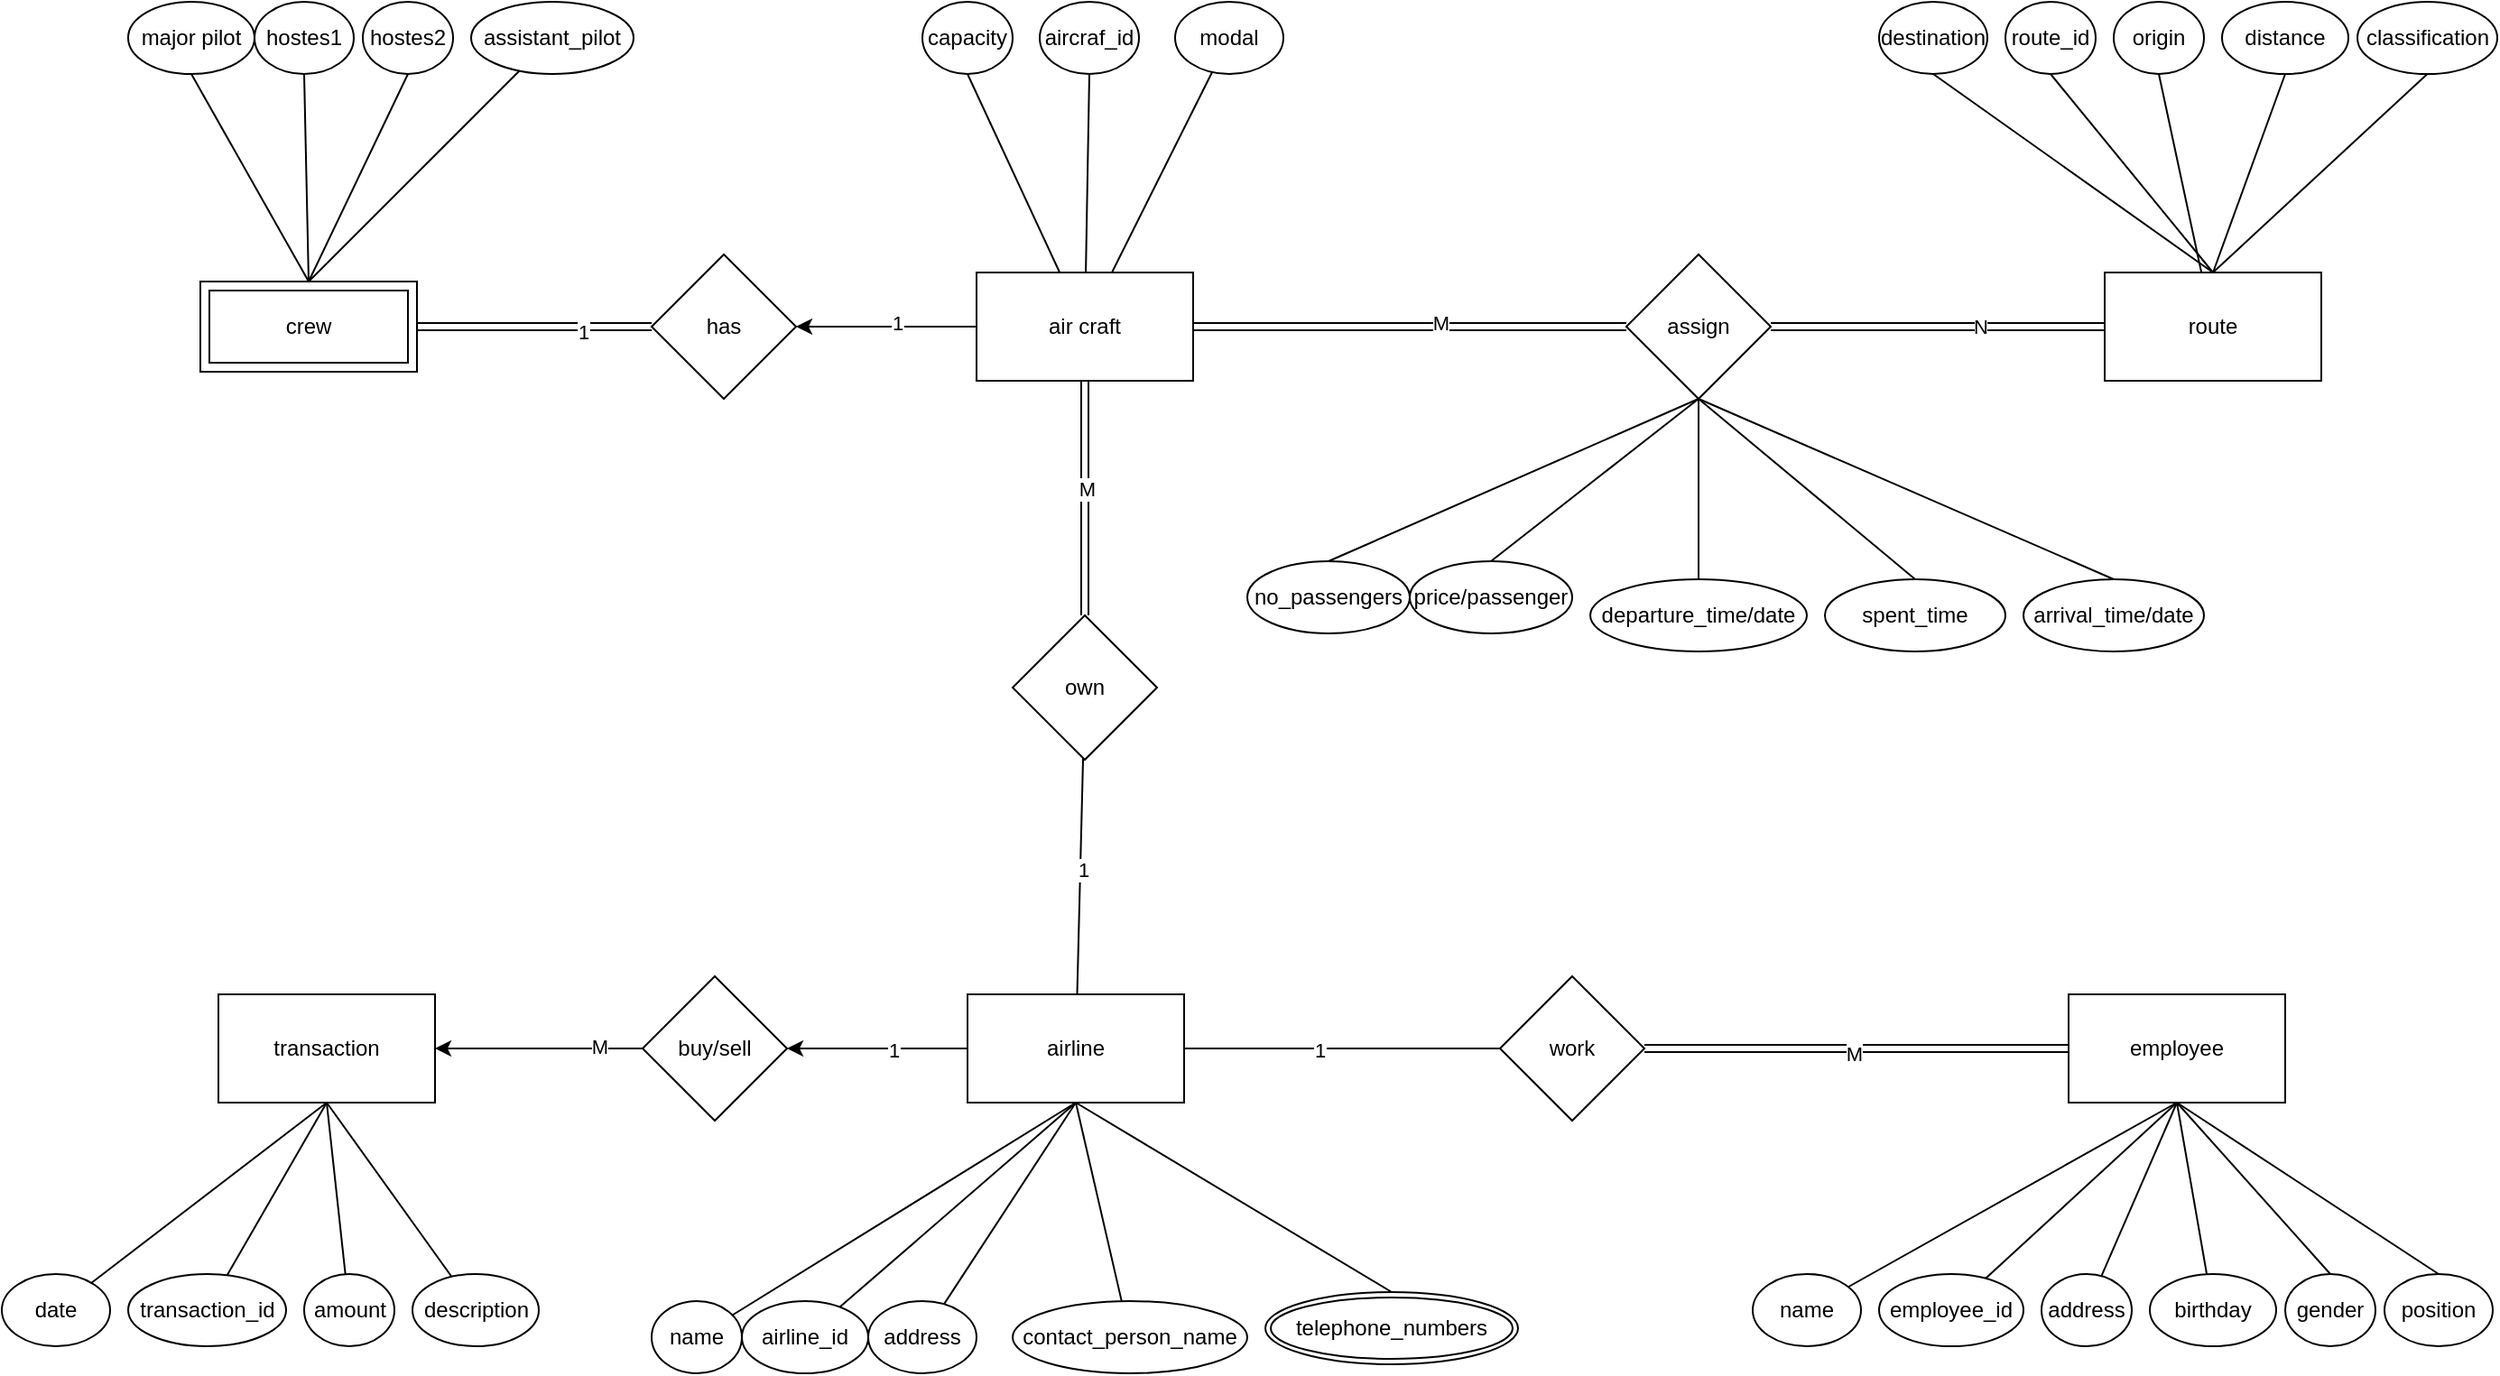 <mxfile>
    <diagram id="Q-HvyDp7jQCQ12iFoTfN" name="Page-1">
        <mxGraphModel dx="2476" dy="830" grid="1" gridSize="10" guides="1" tooltips="1" connect="1" arrows="1" fold="1" page="1" pageScale="1" pageWidth="850" pageHeight="1100" math="0" shadow="0">
            <root>
                <mxCell id="0"/>
                <mxCell id="1" parent="0"/>
                <mxCell id="lw7sW2d9eHdYeLSf7W9c-5" value="" style="rounded=0;orthogonalLoop=1;jettySize=auto;html=1;endArrow=none;endFill=0;exitX=0.5;exitY=1;exitDx=0;exitDy=0;" parent="1" source="lw7sW2d9eHdYeLSf7W9c-2" target="lw7sW2d9eHdYeLSf7W9c-4" edge="1">
                    <mxGeometry relative="1" as="geometry">
                        <mxPoint x="580" y="655" as="sourcePoint"/>
                    </mxGeometry>
                </mxCell>
                <mxCell id="lw7sW2d9eHdYeLSf7W9c-16" value="" style="rounded=0;orthogonalLoop=1;jettySize=auto;html=1;entryX=0.5;entryY=0;entryDx=0;entryDy=0;endArrow=none;endFill=0;exitX=0.5;exitY=1;exitDx=0;exitDy=0;" parent="1" source="lw7sW2d9eHdYeLSf7W9c-2" target="lw7sW2d9eHdYeLSf7W9c-17" edge="1">
                    <mxGeometry relative="1" as="geometry">
                        <mxPoint x="580" y="645" as="targetPoint"/>
                    </mxGeometry>
                </mxCell>
                <mxCell id="lw7sW2d9eHdYeLSf7W9c-175" value="" style="rounded=0;orthogonalLoop=1;jettySize=auto;html=1;endArrow=none;endFill=0;" parent="1" source="lw7sW2d9eHdYeLSf7W9c-2" target="lw7sW2d9eHdYeLSf7W9c-174" edge="1">
                    <mxGeometry relative="1" as="geometry"/>
                </mxCell>
                <mxCell id="lw7sW2d9eHdYeLSf7W9c-180" value="1" style="edgeLabel;html=1;align=center;verticalAlign=middle;resizable=0;points=[];" parent="lw7sW2d9eHdYeLSf7W9c-175" vertex="1" connectable="0">
                    <mxGeometry x="-0.143" y="-1" relative="1" as="geometry">
                        <mxPoint as="offset"/>
                    </mxGeometry>
                </mxCell>
                <mxCell id="lw7sW2d9eHdYeLSf7W9c-182" value="" style="rounded=0;orthogonalLoop=1;jettySize=auto;html=1;endArrow=none;endFill=0;" parent="1" source="lw7sW2d9eHdYeLSf7W9c-2" target="lw7sW2d9eHdYeLSf7W9c-181" edge="1">
                    <mxGeometry relative="1" as="geometry"/>
                </mxCell>
                <mxCell id="lw7sW2d9eHdYeLSf7W9c-185" value="1" style="edgeLabel;html=1;align=center;verticalAlign=middle;resizable=0;points=[];" parent="lw7sW2d9eHdYeLSf7W9c-182" vertex="1" connectable="0">
                    <mxGeometry x="0.064" y="-1" relative="1" as="geometry">
                        <mxPoint as="offset"/>
                    </mxGeometry>
                </mxCell>
                <mxCell id="lw7sW2d9eHdYeLSf7W9c-218" value="" style="edgeStyle=orthogonalEdgeStyle;rounded=0;orthogonalLoop=1;jettySize=auto;html=1;" parent="1" source="lw7sW2d9eHdYeLSf7W9c-2" target="lw7sW2d9eHdYeLSf7W9c-217" edge="1">
                    <mxGeometry relative="1" as="geometry"/>
                </mxCell>
                <mxCell id="lw7sW2d9eHdYeLSf7W9c-220" value="1" style="edgeLabel;html=1;align=center;verticalAlign=middle;resizable=0;points=[];" parent="lw7sW2d9eHdYeLSf7W9c-218" vertex="1" connectable="0">
                    <mxGeometry x="-0.18" y="1" relative="1" as="geometry">
                        <mxPoint as="offset"/>
                    </mxGeometry>
                </mxCell>
                <mxCell id="lw7sW2d9eHdYeLSf7W9c-2" value="airline" style="rounded=0;whiteSpace=wrap;html=1;" parent="1" vertex="1">
                    <mxGeometry x="515" y="580" width="120" height="60" as="geometry"/>
                </mxCell>
                <mxCell id="lw7sW2d9eHdYeLSf7W9c-4" value="airline_id" style="ellipse;whiteSpace=wrap;html=1;rounded=0;" parent="1" vertex="1">
                    <mxGeometry x="390" y="750" width="70" height="40" as="geometry"/>
                </mxCell>
                <mxCell id="lw7sW2d9eHdYeLSf7W9c-8" value="name" style="ellipse;whiteSpace=wrap;html=1;rounded=0;" parent="1" vertex="1">
                    <mxGeometry x="340" y="750" width="50" height="40" as="geometry"/>
                </mxCell>
                <mxCell id="lw7sW2d9eHdYeLSf7W9c-9" value="" style="rounded=0;orthogonalLoop=1;jettySize=auto;html=1;exitX=0.5;exitY=1;exitDx=0;exitDy=0;endArrow=none;endFill=0;" parent="1" source="lw7sW2d9eHdYeLSf7W9c-2" target="lw7sW2d9eHdYeLSf7W9c-8" edge="1">
                    <mxGeometry relative="1" as="geometry">
                        <mxPoint x="280" y="675" as="sourcePoint"/>
                    </mxGeometry>
                </mxCell>
                <mxCell id="lw7sW2d9eHdYeLSf7W9c-11" value="" style="rounded=0;orthogonalLoop=1;jettySize=auto;html=1;exitX=0.5;exitY=1;exitDx=0;exitDy=0;endArrow=none;endFill=0;" parent="1" source="lw7sW2d9eHdYeLSf7W9c-2" target="lw7sW2d9eHdYeLSf7W9c-12" edge="1">
                    <mxGeometry relative="1" as="geometry">
                        <mxPoint x="480" y="680" as="sourcePoint"/>
                    </mxGeometry>
                </mxCell>
                <mxCell id="lw7sW2d9eHdYeLSf7W9c-12" value="address" style="ellipse;whiteSpace=wrap;html=1;rounded=0;" parent="1" vertex="1">
                    <mxGeometry x="460" y="750" width="60" height="40" as="geometry"/>
                </mxCell>
                <mxCell id="lw7sW2d9eHdYeLSf7W9c-13" value="contact_person_name" style="ellipse;whiteSpace=wrap;html=1;rounded=0;" parent="1" vertex="1">
                    <mxGeometry x="540" y="750" width="130" height="40" as="geometry"/>
                </mxCell>
                <mxCell id="lw7sW2d9eHdYeLSf7W9c-14" value="" style="rounded=0;orthogonalLoop=1;jettySize=auto;html=1;endArrow=none;endFill=0;exitX=0.5;exitY=1;exitDx=0;exitDy=0;" parent="1" source="lw7sW2d9eHdYeLSf7W9c-2" target="lw7sW2d9eHdYeLSf7W9c-13" edge="1">
                    <mxGeometry relative="1" as="geometry">
                        <mxPoint x="580" y="655" as="sourcePoint"/>
                    </mxGeometry>
                </mxCell>
                <mxCell id="lw7sW2d9eHdYeLSf7W9c-17" value="telephone_numbers" style="ellipse;shape=doubleEllipse;margin=3;whiteSpace=wrap;html=1;align=center;" parent="1" vertex="1">
                    <mxGeometry x="680" y="745" width="140" height="40" as="geometry"/>
                </mxCell>
                <mxCell id="lw7sW2d9eHdYeLSf7W9c-34" value="" style="rounded=0;orthogonalLoop=1;jettySize=auto;html=1;endArrow=none;endFill=0;exitX=0.5;exitY=1;exitDx=0;exitDy=0;" parent="1" source="lw7sW2d9eHdYeLSf7W9c-36" target="lw7sW2d9eHdYeLSf7W9c-37" edge="1">
                    <mxGeometry relative="1" as="geometry">
                        <mxPoint x="1210" y="640" as="sourcePoint"/>
                    </mxGeometry>
                </mxCell>
                <mxCell id="lw7sW2d9eHdYeLSf7W9c-35" value="" style="rounded=0;orthogonalLoop=1;jettySize=auto;html=1;entryX=0.5;entryY=0;entryDx=0;entryDy=0;endArrow=none;endFill=0;exitX=0.5;exitY=1;exitDx=0;exitDy=0;" parent="1" source="lw7sW2d9eHdYeLSf7W9c-36" target="lw7sW2d9eHdYeLSf7W9c-45" edge="1">
                    <mxGeometry relative="1" as="geometry">
                        <mxPoint x="1380" y="720" as="targetPoint"/>
                    </mxGeometry>
                </mxCell>
                <mxCell id="lw7sW2d9eHdYeLSf7W9c-36" value="employee" style="rounded=0;whiteSpace=wrap;html=1;" parent="1" vertex="1">
                    <mxGeometry x="1125" y="580" width="120" height="60" as="geometry"/>
                </mxCell>
                <mxCell id="lw7sW2d9eHdYeLSf7W9c-37" value="employee_id" style="ellipse;whiteSpace=wrap;html=1;rounded=0;" parent="1" vertex="1">
                    <mxGeometry x="1020" y="735" width="80" height="40" as="geometry"/>
                </mxCell>
                <mxCell id="lw7sW2d9eHdYeLSf7W9c-38" value="name" style="ellipse;whiteSpace=wrap;html=1;rounded=0;" parent="1" vertex="1">
                    <mxGeometry x="950" y="735" width="60" height="40" as="geometry"/>
                </mxCell>
                <mxCell id="lw7sW2d9eHdYeLSf7W9c-39" value="" style="rounded=0;orthogonalLoop=1;jettySize=auto;html=1;exitX=0.5;exitY=1;exitDx=0;exitDy=0;endArrow=none;endFill=0;" parent="1" source="lw7sW2d9eHdYeLSf7W9c-36" target="lw7sW2d9eHdYeLSf7W9c-38" edge="1">
                    <mxGeometry relative="1" as="geometry">
                        <mxPoint x="910" y="660" as="sourcePoint"/>
                    </mxGeometry>
                </mxCell>
                <mxCell id="lw7sW2d9eHdYeLSf7W9c-40" value="" style="rounded=0;orthogonalLoop=1;jettySize=auto;html=1;exitX=0.5;exitY=1;exitDx=0;exitDy=0;endArrow=none;endFill=0;" parent="1" source="lw7sW2d9eHdYeLSf7W9c-36" target="lw7sW2d9eHdYeLSf7W9c-41" edge="1">
                    <mxGeometry relative="1" as="geometry">
                        <mxPoint x="1110" y="665" as="sourcePoint"/>
                    </mxGeometry>
                </mxCell>
                <mxCell id="lw7sW2d9eHdYeLSf7W9c-41" value="address" style="ellipse;whiteSpace=wrap;html=1;rounded=0;" parent="1" vertex="1">
                    <mxGeometry x="1110" y="735" width="50" height="40" as="geometry"/>
                </mxCell>
                <mxCell id="lw7sW2d9eHdYeLSf7W9c-42" value="birthday" style="ellipse;whiteSpace=wrap;html=1;rounded=0;" parent="1" vertex="1">
                    <mxGeometry x="1170" y="735" width="70" height="40" as="geometry"/>
                </mxCell>
                <mxCell id="lw7sW2d9eHdYeLSf7W9c-43" value="" style="rounded=0;orthogonalLoop=1;jettySize=auto;html=1;endArrow=none;endFill=0;exitX=0.5;exitY=1;exitDx=0;exitDy=0;" parent="1" source="lw7sW2d9eHdYeLSf7W9c-36" target="lw7sW2d9eHdYeLSf7W9c-42" edge="1">
                    <mxGeometry relative="1" as="geometry">
                        <mxPoint x="1210" y="640" as="sourcePoint"/>
                    </mxGeometry>
                </mxCell>
                <mxCell id="lw7sW2d9eHdYeLSf7W9c-45" value="gender" style="ellipse;whiteSpace=wrap;html=1;rounded=0;" parent="1" vertex="1">
                    <mxGeometry x="1245" y="735" width="50" height="40" as="geometry"/>
                </mxCell>
                <mxCell id="lw7sW2d9eHdYeLSf7W9c-46" value="position" style="ellipse;whiteSpace=wrap;html=1;rounded=0;" parent="1" vertex="1">
                    <mxGeometry x="1300" y="735" width="60" height="40" as="geometry"/>
                </mxCell>
                <mxCell id="lw7sW2d9eHdYeLSf7W9c-47" value="" style="rounded=0;orthogonalLoop=1;jettySize=auto;html=1;entryX=0.5;entryY=0;entryDx=0;entryDy=0;endArrow=none;endFill=0;exitX=0.5;exitY=1;exitDx=0;exitDy=0;" parent="1" source="lw7sW2d9eHdYeLSf7W9c-36" target="lw7sW2d9eHdYeLSf7W9c-46" edge="1">
                    <mxGeometry relative="1" as="geometry">
                        <mxPoint x="1220" y="650" as="sourcePoint"/>
                        <mxPoint x="1375" y="745" as="targetPoint"/>
                    </mxGeometry>
                </mxCell>
                <mxCell id="lw7sW2d9eHdYeLSf7W9c-66" value="" style="rounded=0;orthogonalLoop=1;jettySize=auto;html=1;endArrow=none;endFill=0;" parent="1" source="lw7sW2d9eHdYeLSf7W9c-62" target="lw7sW2d9eHdYeLSf7W9c-65" edge="1">
                    <mxGeometry relative="1" as="geometry"/>
                </mxCell>
                <mxCell id="lw7sW2d9eHdYeLSf7W9c-67" style="rounded=0;orthogonalLoop=1;jettySize=auto;html=1;entryX=0.5;entryY=1;entryDx=0;entryDy=0;endArrow=none;endFill=0;" parent="1" source="lw7sW2d9eHdYeLSf7W9c-62" target="lw7sW2d9eHdYeLSf7W9c-64" edge="1">
                    <mxGeometry relative="1" as="geometry"/>
                </mxCell>
                <mxCell id="lw7sW2d9eHdYeLSf7W9c-68" style="rounded=0;orthogonalLoop=1;jettySize=auto;html=1;entryX=0.5;entryY=1;entryDx=0;entryDy=0;endArrow=none;endFill=0;" parent="1" source="lw7sW2d9eHdYeLSf7W9c-62" target="lw7sW2d9eHdYeLSf7W9c-63" edge="1">
                    <mxGeometry relative="1" as="geometry"/>
                </mxCell>
                <mxCell id="lw7sW2d9eHdYeLSf7W9c-188" value="" style="rounded=0;orthogonalLoop=1;jettySize=auto;html=1;endArrow=none;endFill=0;exitX=1;exitY=0.5;exitDx=0;exitDy=0;shape=link;" parent="1" source="lw7sW2d9eHdYeLSf7W9c-62" target="lw7sW2d9eHdYeLSf7W9c-187" edge="1">
                    <mxGeometry relative="1" as="geometry"/>
                </mxCell>
                <mxCell id="lw7sW2d9eHdYeLSf7W9c-196" value="M" style="edgeLabel;html=1;align=center;verticalAlign=middle;resizable=0;points=[];" parent="lw7sW2d9eHdYeLSf7W9c-188" vertex="1" connectable="0">
                    <mxGeometry x="0.139" y="2" relative="1" as="geometry">
                        <mxPoint as="offset"/>
                    </mxGeometry>
                </mxCell>
                <mxCell id="lw7sW2d9eHdYeLSf7W9c-213" value="" style="edgeStyle=orthogonalEdgeStyle;rounded=0;orthogonalLoop=1;jettySize=auto;html=1;" parent="1" source="lw7sW2d9eHdYeLSf7W9c-62" target="lw7sW2d9eHdYeLSf7W9c-212" edge="1">
                    <mxGeometry relative="1" as="geometry"/>
                </mxCell>
                <mxCell id="lw7sW2d9eHdYeLSf7W9c-224" value="1" style="edgeLabel;html=1;align=center;verticalAlign=middle;resizable=0;points=[];" parent="lw7sW2d9eHdYeLSf7W9c-213" vertex="1" connectable="0">
                    <mxGeometry x="-0.122" y="-2" relative="1" as="geometry">
                        <mxPoint as="offset"/>
                    </mxGeometry>
                </mxCell>
                <mxCell id="lw7sW2d9eHdYeLSf7W9c-62" value="air craft" style="rounded=0;whiteSpace=wrap;html=1;" parent="1" vertex="1">
                    <mxGeometry x="520" y="180" width="120" height="60" as="geometry"/>
                </mxCell>
                <mxCell id="lw7sW2d9eHdYeLSf7W9c-63" value="capacity" style="ellipse;whiteSpace=wrap;html=1;rounded=0;" parent="1" vertex="1">
                    <mxGeometry x="490" y="30" width="50" height="40" as="geometry"/>
                </mxCell>
                <mxCell id="lw7sW2d9eHdYeLSf7W9c-64" value="aircraf_id" style="ellipse;whiteSpace=wrap;html=1;rounded=0;" parent="1" vertex="1">
                    <mxGeometry x="555" y="30" width="55" height="40" as="geometry"/>
                </mxCell>
                <mxCell id="lw7sW2d9eHdYeLSf7W9c-65" value="modal" style="ellipse;whiteSpace=wrap;html=1;rounded=0;" parent="1" vertex="1">
                    <mxGeometry x="630" y="30" width="60" height="40" as="geometry"/>
                </mxCell>
                <mxCell id="lw7sW2d9eHdYeLSf7W9c-75" style="rounded=0;orthogonalLoop=1;jettySize=auto;html=1;entryX=0.5;entryY=1;entryDx=0;entryDy=0;endArrow=none;endFill=0;" parent="1" source="lw7sW2d9eHdYeLSf7W9c-69" target="lw7sW2d9eHdYeLSf7W9c-72" edge="1">
                    <mxGeometry relative="1" as="geometry"/>
                </mxCell>
                <mxCell id="lw7sW2d9eHdYeLSf7W9c-76" style="rounded=0;orthogonalLoop=1;jettySize=auto;html=1;exitX=0.5;exitY=0;exitDx=0;exitDy=0;entryX=0.5;entryY=1;entryDx=0;entryDy=0;endArrow=none;endFill=0;" parent="1" source="lw7sW2d9eHdYeLSf7W9c-69" target="lw7sW2d9eHdYeLSf7W9c-73" edge="1">
                    <mxGeometry relative="1" as="geometry"/>
                </mxCell>
                <mxCell id="lw7sW2d9eHdYeLSf7W9c-77" style="rounded=0;orthogonalLoop=1;jettySize=auto;html=1;exitX=0.5;exitY=0;exitDx=0;exitDy=0;entryX=0.5;entryY=1;entryDx=0;entryDy=0;endArrow=none;endFill=0;" parent="1" source="lw7sW2d9eHdYeLSf7W9c-69" target="lw7sW2d9eHdYeLSf7W9c-74" edge="1">
                    <mxGeometry relative="1" as="geometry"/>
                </mxCell>
                <mxCell id="lw7sW2d9eHdYeLSf7W9c-78" style="rounded=0;orthogonalLoop=1;jettySize=auto;html=1;exitX=0.5;exitY=0;exitDx=0;exitDy=0;entryX=0.5;entryY=1;entryDx=0;entryDy=0;endArrow=none;endFill=0;" parent="1" source="lw7sW2d9eHdYeLSf7W9c-69" target="lw7sW2d9eHdYeLSf7W9c-70" edge="1">
                    <mxGeometry relative="1" as="geometry"/>
                </mxCell>
                <mxCell id="lw7sW2d9eHdYeLSf7W9c-79" style="rounded=0;orthogonalLoop=1;jettySize=auto;html=1;entryX=0.5;entryY=1;entryDx=0;entryDy=0;exitX=0.5;exitY=0;exitDx=0;exitDy=0;endArrow=none;endFill=0;" parent="1" source="lw7sW2d9eHdYeLSf7W9c-69" target="lw7sW2d9eHdYeLSf7W9c-71" edge="1">
                    <mxGeometry relative="1" as="geometry"/>
                </mxCell>
                <mxCell id="lw7sW2d9eHdYeLSf7W9c-69" value="route" style="rounded=0;whiteSpace=wrap;html=1;" parent="1" vertex="1">
                    <mxGeometry x="1145" y="180" width="120" height="60" as="geometry"/>
                </mxCell>
                <mxCell id="lw7sW2d9eHdYeLSf7W9c-70" value="route_id" style="ellipse;whiteSpace=wrap;html=1;rounded=0;" parent="1" vertex="1">
                    <mxGeometry x="1090" y="30" width="50" height="40" as="geometry"/>
                </mxCell>
                <mxCell id="lw7sW2d9eHdYeLSf7W9c-71" value="destination" style="ellipse;whiteSpace=wrap;html=1;rounded=0;" parent="1" vertex="1">
                    <mxGeometry x="1020" y="30" width="60" height="40" as="geometry"/>
                </mxCell>
                <mxCell id="lw7sW2d9eHdYeLSf7W9c-72" value="origin" style="ellipse;whiteSpace=wrap;html=1;rounded=0;" parent="1" vertex="1">
                    <mxGeometry x="1150" y="30" width="50" height="40" as="geometry"/>
                </mxCell>
                <mxCell id="lw7sW2d9eHdYeLSf7W9c-73" value="distance" style="ellipse;whiteSpace=wrap;html=1;rounded=0;" parent="1" vertex="1">
                    <mxGeometry x="1210" y="30" width="70" height="40" as="geometry"/>
                </mxCell>
                <mxCell id="lw7sW2d9eHdYeLSf7W9c-74" value="classification" style="ellipse;whiteSpace=wrap;html=1;rounded=0;" parent="1" vertex="1">
                    <mxGeometry x="1285" y="30" width="77.5" height="40" as="geometry"/>
                </mxCell>
                <mxCell id="lw7sW2d9eHdYeLSf7W9c-155" value="" style="rounded=0;orthogonalLoop=1;jettySize=auto;html=1;endArrow=none;endFill=0;exitX=0.5;exitY=1;exitDx=0;exitDy=0;" parent="1" source="lw7sW2d9eHdYeLSf7W9c-156" target="lw7sW2d9eHdYeLSf7W9c-157" edge="1">
                    <mxGeometry relative="1" as="geometry">
                        <mxPoint x="247.5" y="640" as="sourcePoint"/>
                    </mxGeometry>
                </mxCell>
                <mxCell id="lw7sW2d9eHdYeLSf7W9c-156" value="transaction" style="rounded=0;whiteSpace=wrap;html=1;" parent="1" vertex="1">
                    <mxGeometry x="100" y="580" width="120" height="60" as="geometry"/>
                </mxCell>
                <mxCell id="lw7sW2d9eHdYeLSf7W9c-157" value="transaction_id" style="ellipse;whiteSpace=wrap;html=1;rounded=0;" parent="1" vertex="1">
                    <mxGeometry x="50" y="735" width="87.5" height="40" as="geometry"/>
                </mxCell>
                <mxCell id="lw7sW2d9eHdYeLSf7W9c-158" value="date" style="ellipse;whiteSpace=wrap;html=1;rounded=0;" parent="1" vertex="1">
                    <mxGeometry x="-20" y="735" width="60" height="40" as="geometry"/>
                </mxCell>
                <mxCell id="lw7sW2d9eHdYeLSf7W9c-159" value="" style="rounded=0;orthogonalLoop=1;jettySize=auto;html=1;exitX=0.5;exitY=1;exitDx=0;exitDy=0;endArrow=none;endFill=0;" parent="1" source="lw7sW2d9eHdYeLSf7W9c-156" target="lw7sW2d9eHdYeLSf7W9c-158" edge="1">
                    <mxGeometry relative="1" as="geometry">
                        <mxPoint x="-52.5" y="660" as="sourcePoint"/>
                    </mxGeometry>
                </mxCell>
                <mxCell id="lw7sW2d9eHdYeLSf7W9c-160" value="" style="rounded=0;orthogonalLoop=1;jettySize=auto;html=1;exitX=0.5;exitY=1;exitDx=0;exitDy=0;endArrow=none;endFill=0;" parent="1" source="lw7sW2d9eHdYeLSf7W9c-156" target="lw7sW2d9eHdYeLSf7W9c-161" edge="1">
                    <mxGeometry relative="1" as="geometry">
                        <mxPoint x="147.5" y="665" as="sourcePoint"/>
                    </mxGeometry>
                </mxCell>
                <mxCell id="lw7sW2d9eHdYeLSf7W9c-161" value="amount" style="ellipse;whiteSpace=wrap;html=1;rounded=0;" parent="1" vertex="1">
                    <mxGeometry x="147.5" y="735" width="50" height="40" as="geometry"/>
                </mxCell>
                <mxCell id="lw7sW2d9eHdYeLSf7W9c-162" value="description" style="ellipse;whiteSpace=wrap;html=1;rounded=0;" parent="1" vertex="1">
                    <mxGeometry x="207.5" y="735" width="70" height="40" as="geometry"/>
                </mxCell>
                <mxCell id="lw7sW2d9eHdYeLSf7W9c-163" value="" style="rounded=0;orthogonalLoop=1;jettySize=auto;html=1;endArrow=none;endFill=0;exitX=0.5;exitY=1;exitDx=0;exitDy=0;" parent="1" source="lw7sW2d9eHdYeLSf7W9c-156" target="lw7sW2d9eHdYeLSf7W9c-162" edge="1">
                    <mxGeometry relative="1" as="geometry">
                        <mxPoint x="247.5" y="640" as="sourcePoint"/>
                    </mxGeometry>
                </mxCell>
                <mxCell id="lw7sW2d9eHdYeLSf7W9c-164" value="" style="rounded=0;orthogonalLoop=1;jettySize=auto;html=1;endArrow=none;endFill=0;exitX=0.5;exitY=0;exitDx=0;exitDy=0;" parent="1" source="lw7sW2d9eHdYeLSf7W9c-225" target="lw7sW2d9eHdYeLSf7W9c-170" edge="1">
                    <mxGeometry relative="1" as="geometry">
                        <mxPoint x="183.455" y="180" as="sourcePoint"/>
                    </mxGeometry>
                </mxCell>
                <mxCell id="lw7sW2d9eHdYeLSf7W9c-165" style="rounded=0;orthogonalLoop=1;jettySize=auto;html=1;entryX=0.5;entryY=1;entryDx=0;entryDy=0;endArrow=none;endFill=0;exitX=0.5;exitY=0;exitDx=0;exitDy=0;" parent="1" source="lw7sW2d9eHdYeLSf7W9c-225" target="lw7sW2d9eHdYeLSf7W9c-169" edge="1">
                    <mxGeometry relative="1" as="geometry">
                        <mxPoint x="157.321" y="180" as="sourcePoint"/>
                    </mxGeometry>
                </mxCell>
                <mxCell id="lw7sW2d9eHdYeLSf7W9c-166" style="rounded=0;orthogonalLoop=1;jettySize=auto;html=1;entryX=0.5;entryY=1;entryDx=0;entryDy=0;endArrow=none;endFill=0;exitX=0.5;exitY=0;exitDx=0;exitDy=0;" parent="1" source="lw7sW2d9eHdYeLSf7W9c-225" target="lw7sW2d9eHdYeLSf7W9c-168" edge="1">
                    <mxGeometry relative="1" as="geometry">
                        <mxPoint x="143.929" y="180" as="sourcePoint"/>
                    </mxGeometry>
                </mxCell>
                <mxCell id="lw7sW2d9eHdYeLSf7W9c-168" value="major pilot" style="ellipse;whiteSpace=wrap;html=1;rounded=0;" parent="1" vertex="1">
                    <mxGeometry x="50" y="30" width="70" height="40" as="geometry"/>
                </mxCell>
                <mxCell id="lw7sW2d9eHdYeLSf7W9c-169" value="hostes1" style="ellipse;whiteSpace=wrap;html=1;rounded=0;" parent="1" vertex="1">
                    <mxGeometry x="120" y="30" width="55" height="40" as="geometry"/>
                </mxCell>
                <mxCell id="lw7sW2d9eHdYeLSf7W9c-170" value="assistant_pilot" style="ellipse;whiteSpace=wrap;html=1;rounded=0;" parent="1" vertex="1">
                    <mxGeometry x="240" y="30" width="90" height="40" as="geometry"/>
                </mxCell>
                <mxCell id="lw7sW2d9eHdYeLSf7W9c-172" style="rounded=0;orthogonalLoop=1;jettySize=auto;html=1;entryX=0.5;entryY=1;entryDx=0;entryDy=0;endArrow=none;endFill=0;exitX=0.5;exitY=0;exitDx=0;exitDy=0;" parent="1" source="lw7sW2d9eHdYeLSf7W9c-225" target="lw7sW2d9eHdYeLSf7W9c-173" edge="1">
                    <mxGeometry relative="1" as="geometry">
                        <mxPoint x="160" y="180" as="sourcePoint"/>
                    </mxGeometry>
                </mxCell>
                <mxCell id="lw7sW2d9eHdYeLSf7W9c-173" value="hostes2" style="ellipse;whiteSpace=wrap;html=1;rounded=0;" parent="1" vertex="1">
                    <mxGeometry x="180" y="30" width="50" height="40" as="geometry"/>
                </mxCell>
                <mxCell id="lw7sW2d9eHdYeLSf7W9c-176" style="rounded=0;orthogonalLoop=1;jettySize=auto;html=1;entryX=0;entryY=0.5;entryDx=0;entryDy=0;endArrow=none;endFill=0;shape=link;" parent="1" source="lw7sW2d9eHdYeLSf7W9c-174" target="lw7sW2d9eHdYeLSf7W9c-36" edge="1">
                    <mxGeometry relative="1" as="geometry"/>
                </mxCell>
                <mxCell id="lw7sW2d9eHdYeLSf7W9c-177" value="M" style="edgeLabel;html=1;align=center;verticalAlign=middle;resizable=0;points=[];" parent="lw7sW2d9eHdYeLSf7W9c-176" vertex="1" connectable="0">
                    <mxGeometry x="-0.004" y="-4" relative="1" as="geometry">
                        <mxPoint x="-1" y="-1" as="offset"/>
                    </mxGeometry>
                </mxCell>
                <mxCell id="lw7sW2d9eHdYeLSf7W9c-174" value="work" style="rhombus;whiteSpace=wrap;html=1;rounded=0;" parent="1" vertex="1">
                    <mxGeometry x="810" y="570" width="80" height="80" as="geometry"/>
                </mxCell>
                <mxCell id="lw7sW2d9eHdYeLSf7W9c-183" style="rounded=0;orthogonalLoop=1;jettySize=auto;html=1;entryX=0.5;entryY=1;entryDx=0;entryDy=0;endArrow=none;endFill=0;shape=link;" parent="1" source="lw7sW2d9eHdYeLSf7W9c-181" target="lw7sW2d9eHdYeLSf7W9c-62" edge="1">
                    <mxGeometry relative="1" as="geometry"/>
                </mxCell>
                <mxCell id="lw7sW2d9eHdYeLSf7W9c-184" value="M" style="edgeLabel;html=1;align=center;verticalAlign=middle;resizable=0;points=[];" parent="lw7sW2d9eHdYeLSf7W9c-183" vertex="1" connectable="0">
                    <mxGeometry x="0.084" y="-1" relative="1" as="geometry">
                        <mxPoint as="offset"/>
                    </mxGeometry>
                </mxCell>
                <mxCell id="lw7sW2d9eHdYeLSf7W9c-181" value="own" style="rhombus;whiteSpace=wrap;html=1;rounded=0;" parent="1" vertex="1">
                    <mxGeometry x="540" y="370" width="80" height="80" as="geometry"/>
                </mxCell>
                <mxCell id="lw7sW2d9eHdYeLSf7W9c-189" style="rounded=0;orthogonalLoop=1;jettySize=auto;html=1;entryX=0;entryY=0.5;entryDx=0;entryDy=0;endArrow=none;endFill=0;shape=link;" parent="1" source="lw7sW2d9eHdYeLSf7W9c-187" target="lw7sW2d9eHdYeLSf7W9c-69" edge="1">
                    <mxGeometry relative="1" as="geometry"/>
                </mxCell>
                <mxCell id="lw7sW2d9eHdYeLSf7W9c-190" value="N" style="edgeLabel;html=1;align=center;verticalAlign=middle;resizable=0;points=[];" parent="lw7sW2d9eHdYeLSf7W9c-189" vertex="1" connectable="0">
                    <mxGeometry x="0.246" relative="1" as="geometry">
                        <mxPoint as="offset"/>
                    </mxGeometry>
                </mxCell>
                <mxCell id="lw7sW2d9eHdYeLSf7W9c-197" style="rounded=0;orthogonalLoop=1;jettySize=auto;html=1;entryX=0.5;entryY=0;entryDx=0;entryDy=0;endArrow=none;endFill=0;exitX=0.5;exitY=1;exitDx=0;exitDy=0;" parent="1" source="lw7sW2d9eHdYeLSf7W9c-187" target="lw7sW2d9eHdYeLSf7W9c-201" edge="1">
                    <mxGeometry relative="1" as="geometry">
                        <mxPoint x="810" y="310" as="targetPoint"/>
                    </mxGeometry>
                </mxCell>
                <mxCell id="lw7sW2d9eHdYeLSf7W9c-198" style="rounded=0;orthogonalLoop=1;jettySize=auto;html=1;entryX=0.5;entryY=0;entryDx=0;entryDy=0;endArrow=none;endFill=0;exitX=0.5;exitY=1;exitDx=0;exitDy=0;" parent="1" source="lw7sW2d9eHdYeLSf7W9c-187" target="lw7sW2d9eHdYeLSf7W9c-202" edge="1">
                    <mxGeometry relative="1" as="geometry">
                        <mxPoint x="850" y="310" as="targetPoint"/>
                    </mxGeometry>
                </mxCell>
                <mxCell id="lw7sW2d9eHdYeLSf7W9c-199" style="rounded=0;orthogonalLoop=1;jettySize=auto;html=1;entryX=0.5;entryY=0;entryDx=0;entryDy=0;endArrow=none;endFill=0;exitX=0.5;exitY=1;exitDx=0;exitDy=0;" parent="1" source="lw7sW2d9eHdYeLSf7W9c-187" target="lw7sW2d9eHdYeLSf7W9c-204" edge="1">
                    <mxGeometry relative="1" as="geometry">
                        <mxPoint x="890" y="310" as="targetPoint"/>
                        <mxPoint x="860" y="260" as="sourcePoint"/>
                    </mxGeometry>
                </mxCell>
                <mxCell id="lw7sW2d9eHdYeLSf7W9c-200" style="rounded=0;orthogonalLoop=1;jettySize=auto;html=1;entryX=0.5;entryY=0;entryDx=0;entryDy=0;endArrow=none;endFill=0;exitX=0.5;exitY=1;exitDx=0;exitDy=0;" parent="1" source="lw7sW2d9eHdYeLSf7W9c-187" target="lw7sW2d9eHdYeLSf7W9c-205" edge="1">
                    <mxGeometry relative="1" as="geometry">
                        <mxPoint x="940" y="330" as="targetPoint"/>
                    </mxGeometry>
                </mxCell>
                <mxCell id="lw7sW2d9eHdYeLSf7W9c-187" value="assign" style="rhombus;whiteSpace=wrap;html=1;rounded=0;" parent="1" vertex="1">
                    <mxGeometry x="880" y="170" width="80" height="80" as="geometry"/>
                </mxCell>
                <mxCell id="lw7sW2d9eHdYeLSf7W9c-201" value="no_passengers" style="ellipse;whiteSpace=wrap;html=1;rounded=0;" parent="1" vertex="1">
                    <mxGeometry x="670" y="340" width="90" height="40" as="geometry"/>
                </mxCell>
                <mxCell id="lw7sW2d9eHdYeLSf7W9c-202" value="price/passenger" style="ellipse;whiteSpace=wrap;html=1;rounded=0;" parent="1" vertex="1">
                    <mxGeometry x="760" y="340" width="90" height="40" as="geometry"/>
                </mxCell>
                <mxCell id="lw7sW2d9eHdYeLSf7W9c-204" value="departure_time/date" style="ellipse;whiteSpace=wrap;html=1;rounded=0;" parent="1" vertex="1">
                    <mxGeometry x="860" y="350" width="120" height="40" as="geometry"/>
                </mxCell>
                <mxCell id="lw7sW2d9eHdYeLSf7W9c-205" value="arrival_time/date" style="ellipse;whiteSpace=wrap;html=1;rounded=0;" parent="1" vertex="1">
                    <mxGeometry x="1100" y="350" width="100" height="40" as="geometry"/>
                </mxCell>
                <mxCell id="lw7sW2d9eHdYeLSf7W9c-207" value="spent_time" style="ellipse;whiteSpace=wrap;html=1;rounded=0;" parent="1" vertex="1">
                    <mxGeometry x="990" y="350" width="100" height="40" as="geometry"/>
                </mxCell>
                <mxCell id="lw7sW2d9eHdYeLSf7W9c-210" style="rounded=0;orthogonalLoop=1;jettySize=auto;html=1;entryX=0.5;entryY=0;entryDx=0;entryDy=0;endArrow=none;endFill=0;exitX=0.5;exitY=1;exitDx=0;exitDy=0;" parent="1" source="lw7sW2d9eHdYeLSf7W9c-187" target="lw7sW2d9eHdYeLSf7W9c-207" edge="1">
                    <mxGeometry relative="1" as="geometry">
                        <mxPoint x="1040" y="360" as="targetPoint"/>
                        <mxPoint x="883" y="247" as="sourcePoint"/>
                    </mxGeometry>
                </mxCell>
                <mxCell id="lw7sW2d9eHdYeLSf7W9c-214" style="edgeStyle=orthogonalEdgeStyle;rounded=0;orthogonalLoop=1;jettySize=auto;html=1;entryX=1;entryY=0.5;entryDx=0;entryDy=0;curved=1;shape=link;" parent="1" source="lw7sW2d9eHdYeLSf7W9c-212" target="lw7sW2d9eHdYeLSf7W9c-225" edge="1">
                    <mxGeometry relative="1" as="geometry">
                        <mxPoint x="220" y="210" as="targetPoint"/>
                    </mxGeometry>
                </mxCell>
                <mxCell id="lw7sW2d9eHdYeLSf7W9c-223" value="1" style="edgeLabel;html=1;align=center;verticalAlign=middle;resizable=0;points=[];" parent="lw7sW2d9eHdYeLSf7W9c-214" vertex="1" connectable="0">
                    <mxGeometry x="-0.413" y="3" relative="1" as="geometry">
                        <mxPoint as="offset"/>
                    </mxGeometry>
                </mxCell>
                <mxCell id="lw7sW2d9eHdYeLSf7W9c-212" value="has" style="rhombus;whiteSpace=wrap;html=1;rounded=0;" parent="1" vertex="1">
                    <mxGeometry x="340" y="170" width="80" height="80" as="geometry"/>
                </mxCell>
                <mxCell id="lw7sW2d9eHdYeLSf7W9c-219" value="" style="edgeStyle=orthogonalEdgeStyle;rounded=0;orthogonalLoop=1;jettySize=auto;html=1;" parent="1" source="lw7sW2d9eHdYeLSf7W9c-217" target="lw7sW2d9eHdYeLSf7W9c-156" edge="1">
                    <mxGeometry relative="1" as="geometry"/>
                </mxCell>
                <mxCell id="lw7sW2d9eHdYeLSf7W9c-221" value="M" style="edgeLabel;html=1;align=center;verticalAlign=middle;resizable=0;points=[];" parent="lw7sW2d9eHdYeLSf7W9c-219" vertex="1" connectable="0">
                    <mxGeometry x="-0.57" relative="1" as="geometry">
                        <mxPoint y="-1" as="offset"/>
                    </mxGeometry>
                </mxCell>
                <mxCell id="lw7sW2d9eHdYeLSf7W9c-217" value="buy/sell" style="rhombus;whiteSpace=wrap;html=1;rounded=0;" parent="1" vertex="1">
                    <mxGeometry x="335" y="570" width="80" height="80" as="geometry"/>
                </mxCell>
                <mxCell id="lw7sW2d9eHdYeLSf7W9c-225" value="crew" style="shape=ext;margin=3;double=1;whiteSpace=wrap;html=1;align=center;" parent="1" vertex="1">
                    <mxGeometry x="90" y="185" width="120" height="50" as="geometry"/>
                </mxCell>
            </root>
        </mxGraphModel>
    </diagram>
</mxfile>